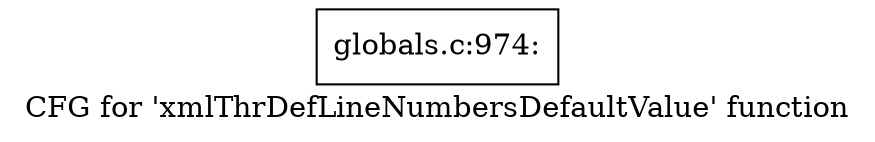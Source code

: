 digraph "CFG for 'xmlThrDefLineNumbersDefaultValue' function" {
	label="CFG for 'xmlThrDefLineNumbersDefaultValue' function";

	Node0x4ad01d0 [shape=record,label="{globals.c:974:}"];
}
